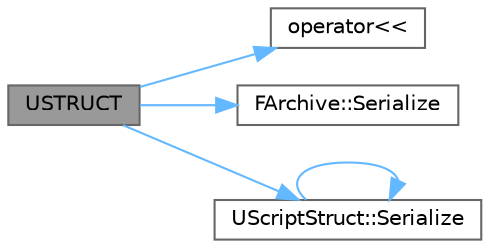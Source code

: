 digraph "USTRUCT"
{
 // INTERACTIVE_SVG=YES
 // LATEX_PDF_SIZE
  bgcolor="transparent";
  edge [fontname=Helvetica,fontsize=10,labelfontname=Helvetica,labelfontsize=10];
  node [fontname=Helvetica,fontsize=10,shape=box,height=0.2,width=0.4];
  rankdir="LR";
  Node1 [id="Node000001",label="USTRUCT",height=0.2,width=0.4,color="gray40", fillcolor="grey60", style="filled", fontcolor="black",tooltip="The type of register within the memory."];
  Node1 -> Node2 [id="edge1_Node000001_Node000002",color="steelblue1",style="solid",tooltip=" "];
  Node2 [id="Node000002",label="operator\<\<",height=0.2,width=0.4,color="grey40", fillcolor="white", style="filled",URL="$d4/d14/FleshCollection_8h.html#a1b08ba08c12c20fa91ae00676293c3cd",tooltip=" "];
  Node1 -> Node3 [id="edge2_Node000001_Node000003",color="steelblue1",style="solid",tooltip=" "];
  Node3 [id="Node000003",label="FArchive::Serialize",height=0.2,width=0.4,color="grey40", fillcolor="white", style="filled",URL="$d0/df8/classFArchive.html#a1b77ac849a9c855e80bd3a38de1d4944",tooltip=" "];
  Node1 -> Node4 [id="edge3_Node000001_Node000004",color="steelblue1",style="solid",tooltip=" "];
  Node4 [id="Node000004",label="UScriptStruct::Serialize",height=0.2,width=0.4,color="grey40", fillcolor="white", style="filled",URL="$d1/d51/classUScriptStruct.html#acb418111f77d0d2779a6c68fd46cc445",tooltip="Handles reading, writing, and reference collecting using FArchive."];
  Node4 -> Node4 [id="edge4_Node000004_Node000004",color="steelblue1",style="solid",tooltip=" "];
}
